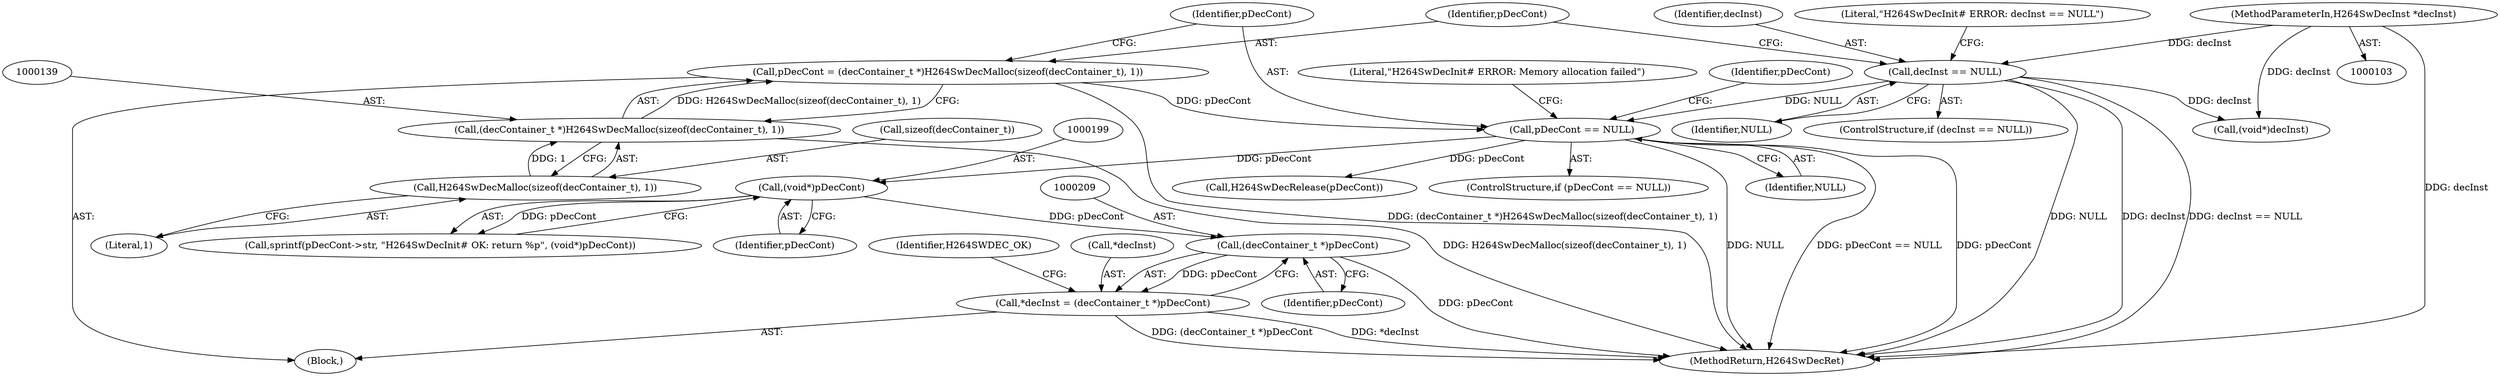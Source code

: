 digraph "0_Android_2b6f22dc64d456471a1dc6df09d515771d1427c8_2@pointer" {
"1000208" [label="(Call,(decContainer_t *)pDecCont)"];
"1000198" [label="(Call,(void*)pDecCont)"];
"1000145" [label="(Call,pDecCont == NULL)"];
"1000136" [label="(Call,pDecCont = (decContainer_t *)H264SwDecMalloc(sizeof(decContainer_t), 1))"];
"1000138" [label="(Call,(decContainer_t *)H264SwDecMalloc(sizeof(decContainer_t), 1))"];
"1000140" [label="(Call,H264SwDecMalloc(sizeof(decContainer_t), 1))"];
"1000128" [label="(Call,decInst == NULL)"];
"1000104" [label="(MethodParameterIn,H264SwDecInst *decInst)"];
"1000205" [label="(Call,*decInst = (decContainer_t *)pDecCont)"];
"1000133" [label="(Literal,\"H264SwDecInit# ERROR: decInst == NULL\")"];
"1000104" [label="(MethodParameterIn,H264SwDecInst *decInst)"];
"1000140" [label="(Call,H264SwDecMalloc(sizeof(decContainer_t), 1))"];
"1000129" [label="(Identifier,decInst)"];
"1000155" [label="(Identifier,pDecCont)"];
"1000136" [label="(Call,pDecCont = (decContainer_t *)H264SwDecMalloc(sizeof(decContainer_t), 1))"];
"1000128" [label="(Call,decInst == NULL)"];
"1000147" [label="(Identifier,NULL)"];
"1000213" [label="(MethodReturn,H264SwDecRet)"];
"1000179" [label="(Call,H264SwDecRelease(pDecCont))"];
"1000145" [label="(Call,pDecCont == NULL)"];
"1000138" [label="(Call,(decContainer_t *)H264SwDecMalloc(sizeof(decContainer_t), 1))"];
"1000130" [label="(Identifier,NULL)"];
"1000127" [label="(ControlStructure,if (decInst == NULL))"];
"1000144" [label="(ControlStructure,if (pDecCont == NULL))"];
"1000212" [label="(Identifier,H264SWDEC_OK)"];
"1000146" [label="(Identifier,pDecCont)"];
"1000210" [label="(Identifier,pDecCont)"];
"1000158" [label="(Call,(void*)decInst)"];
"1000198" [label="(Call,(void*)pDecCont)"];
"1000200" [label="(Identifier,pDecCont)"];
"1000150" [label="(Literal,\"H264SwDecInit# ERROR: Memory allocation failed\")"];
"1000206" [label="(Call,*decInst)"];
"1000205" [label="(Call,*decInst = (decContainer_t *)pDecCont)"];
"1000208" [label="(Call,(decContainer_t *)pDecCont)"];
"1000141" [label="(Call,sizeof(decContainer_t))"];
"1000137" [label="(Identifier,pDecCont)"];
"1000193" [label="(Call,sprintf(pDecCont->str, \"H264SwDecInit# OK: return %p\", (void*)pDecCont))"];
"1000106" [label="(Block,)"];
"1000143" [label="(Literal,1)"];
"1000208" -> "1000205"  [label="AST: "];
"1000208" -> "1000210"  [label="CFG: "];
"1000209" -> "1000208"  [label="AST: "];
"1000210" -> "1000208"  [label="AST: "];
"1000205" -> "1000208"  [label="CFG: "];
"1000208" -> "1000213"  [label="DDG: pDecCont"];
"1000208" -> "1000205"  [label="DDG: pDecCont"];
"1000198" -> "1000208"  [label="DDG: pDecCont"];
"1000198" -> "1000193"  [label="AST: "];
"1000198" -> "1000200"  [label="CFG: "];
"1000199" -> "1000198"  [label="AST: "];
"1000200" -> "1000198"  [label="AST: "];
"1000193" -> "1000198"  [label="CFG: "];
"1000198" -> "1000193"  [label="DDG: pDecCont"];
"1000145" -> "1000198"  [label="DDG: pDecCont"];
"1000145" -> "1000144"  [label="AST: "];
"1000145" -> "1000147"  [label="CFG: "];
"1000146" -> "1000145"  [label="AST: "];
"1000147" -> "1000145"  [label="AST: "];
"1000150" -> "1000145"  [label="CFG: "];
"1000155" -> "1000145"  [label="CFG: "];
"1000145" -> "1000213"  [label="DDG: pDecCont == NULL"];
"1000145" -> "1000213"  [label="DDG: pDecCont"];
"1000145" -> "1000213"  [label="DDG: NULL"];
"1000136" -> "1000145"  [label="DDG: pDecCont"];
"1000128" -> "1000145"  [label="DDG: NULL"];
"1000145" -> "1000179"  [label="DDG: pDecCont"];
"1000136" -> "1000106"  [label="AST: "];
"1000136" -> "1000138"  [label="CFG: "];
"1000137" -> "1000136"  [label="AST: "];
"1000138" -> "1000136"  [label="AST: "];
"1000146" -> "1000136"  [label="CFG: "];
"1000136" -> "1000213"  [label="DDG: (decContainer_t *)H264SwDecMalloc(sizeof(decContainer_t), 1)"];
"1000138" -> "1000136"  [label="DDG: H264SwDecMalloc(sizeof(decContainer_t), 1)"];
"1000138" -> "1000140"  [label="CFG: "];
"1000139" -> "1000138"  [label="AST: "];
"1000140" -> "1000138"  [label="AST: "];
"1000138" -> "1000213"  [label="DDG: H264SwDecMalloc(sizeof(decContainer_t), 1)"];
"1000140" -> "1000138"  [label="DDG: 1"];
"1000140" -> "1000143"  [label="CFG: "];
"1000141" -> "1000140"  [label="AST: "];
"1000143" -> "1000140"  [label="AST: "];
"1000128" -> "1000127"  [label="AST: "];
"1000128" -> "1000130"  [label="CFG: "];
"1000129" -> "1000128"  [label="AST: "];
"1000130" -> "1000128"  [label="AST: "];
"1000133" -> "1000128"  [label="CFG: "];
"1000137" -> "1000128"  [label="CFG: "];
"1000128" -> "1000213"  [label="DDG: NULL"];
"1000128" -> "1000213"  [label="DDG: decInst"];
"1000128" -> "1000213"  [label="DDG: decInst == NULL"];
"1000104" -> "1000128"  [label="DDG: decInst"];
"1000128" -> "1000158"  [label="DDG: decInst"];
"1000104" -> "1000103"  [label="AST: "];
"1000104" -> "1000213"  [label="DDG: decInst"];
"1000104" -> "1000158"  [label="DDG: decInst"];
"1000205" -> "1000106"  [label="AST: "];
"1000206" -> "1000205"  [label="AST: "];
"1000212" -> "1000205"  [label="CFG: "];
"1000205" -> "1000213"  [label="DDG: *decInst"];
"1000205" -> "1000213"  [label="DDG: (decContainer_t *)pDecCont"];
}
